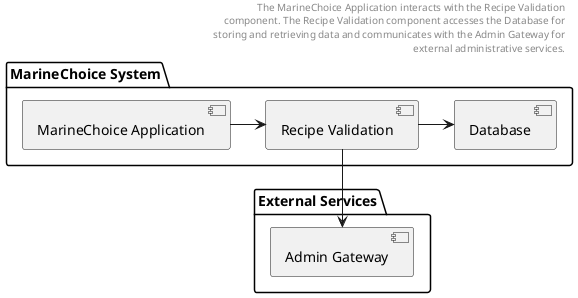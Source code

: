 @startuml physical

header
The MarineChoice Application interacts with the Recipe Validation 
component. The Recipe Validation component accesses the Database for 
storing and retrieving data and communicates with the Admin Gateway for 
external administrative services.
end header

top to bottom direction

package "MarineChoice System" {
  [MarineChoice Application]
  [Recipe Validation]
  [Database]
}

package "External Services" {
  [Admin Gateway]
}

[MarineChoice Application] -> [Recipe Validation]
[Recipe Validation] -> [Database]
[Recipe Validation] --> [Admin Gateway]

@enduml